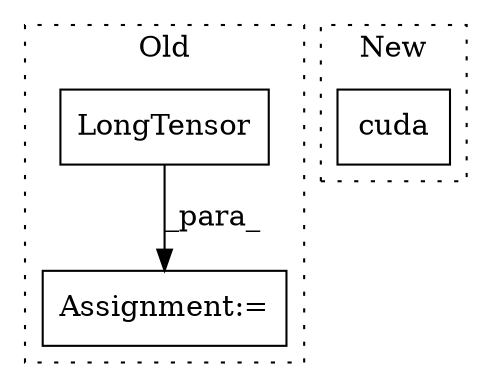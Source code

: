 digraph G {
subgraph cluster0 {
1 [label="LongTensor" a="32" s="2873,2890" l="11,1" shape="box"];
3 [label="Assignment:=" a="7" s="2866" l="1" shape="box"];
label = "Old";
style="dotted";
}
subgraph cluster1 {
2 [label="cuda" a="32" s="2548" l="6" shape="box"];
label = "New";
style="dotted";
}
1 -> 3 [label="_para_"];
}